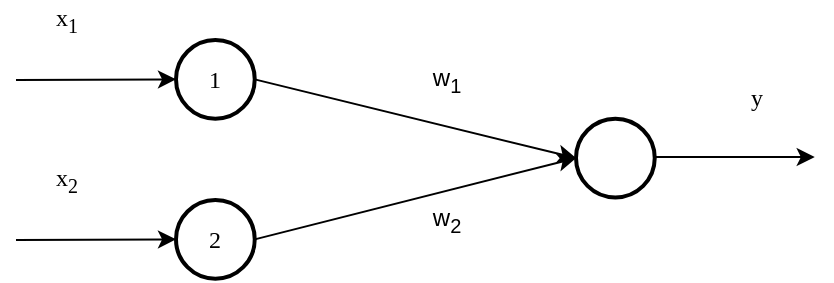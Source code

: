 <mxfile version="13.7.3" type="device"><diagram id="LG6b902TERFtZZ5SHFQh" name="Страница 1"><mxGraphModel dx="852" dy="504" grid="1" gridSize="10" guides="1" tooltips="1" connect="1" arrows="1" fold="1" page="1" pageScale="1" pageWidth="827" pageHeight="1169" math="0" shadow="0"><root><mxCell id="0"/><mxCell id="1" parent="0"/><mxCell id="-g-d41GaJrna8eH92KPi-2" style="edgeStyle=none;rounded=0;orthogonalLoop=1;jettySize=auto;html=1;exitX=1;exitY=0.5;exitDx=0;exitDy=0;exitPerimeter=0;entryX=0;entryY=0.5;entryDx=0;entryDy=0;entryPerimeter=0;" edge="1" parent="1" source="_DVvbHKVmNz7k2-iM6j7-1" target="_DVvbHKVmNz7k2-iM6j7-5"><mxGeometry relative="1" as="geometry"/></mxCell><mxCell id="_DVvbHKVmNz7k2-iM6j7-1" value="1" style="strokeWidth=2;html=1;shape=mxgraph.flowchart.start_2;whiteSpace=wrap;fontFamily=Times New Roman;fontSize=12;" parent="1" vertex="1"><mxGeometry x="160" y="120" width="39.37" height="39.37" as="geometry"/></mxCell><mxCell id="-g-d41GaJrna8eH92KPi-1" style="rounded=0;orthogonalLoop=1;jettySize=auto;html=1;exitX=1;exitY=0.5;exitDx=0;exitDy=0;exitPerimeter=0;entryX=0;entryY=0.5;entryDx=0;entryDy=0;entryPerimeter=0;" edge="1" parent="1" source="_DVvbHKVmNz7k2-iM6j7-2" target="_DVvbHKVmNz7k2-iM6j7-5"><mxGeometry relative="1" as="geometry"/></mxCell><mxCell id="_DVvbHKVmNz7k2-iM6j7-2" value="2" style="strokeWidth=2;html=1;shape=mxgraph.flowchart.start_2;whiteSpace=wrap;fontFamily=Times New Roman;fontSize=12;" parent="1" vertex="1"><mxGeometry x="160" y="200" width="39.37" height="39.37" as="geometry"/></mxCell><mxCell id="_DVvbHKVmNz7k2-iM6j7-5" value="" style="strokeWidth=2;html=1;shape=mxgraph.flowchart.start_2;whiteSpace=wrap;fontFamily=Times New Roman;fontSize=12;" parent="1" vertex="1"><mxGeometry x="360" y="159.37" width="39.37" height="39.37" as="geometry"/></mxCell><mxCell id="_DVvbHKVmNz7k2-iM6j7-7" value="" style="endArrow=classic;html=1;entryX=0;entryY=0.5;entryDx=0;entryDy=0;entryPerimeter=0;fontFamily=Times New Roman;fontSize=12;" parent="1" target="_DVvbHKVmNz7k2-iM6j7-1" edge="1"><mxGeometry width="50" height="50" relative="1" as="geometry"><mxPoint x="80" y="140" as="sourcePoint"/><mxPoint x="130" y="90" as="targetPoint"/></mxGeometry></mxCell><mxCell id="_DVvbHKVmNz7k2-iM6j7-8" value="" style="endArrow=classic;html=1;entryX=0;entryY=0.5;entryDx=0;entryDy=0;entryPerimeter=0;fontFamily=Times New Roman;fontSize=12;" parent="1" target="_DVvbHKVmNz7k2-iM6j7-2" edge="1"><mxGeometry width="50" height="50" relative="1" as="geometry"><mxPoint x="80" y="220" as="sourcePoint"/><mxPoint x="130" y="170" as="targetPoint"/></mxGeometry></mxCell><mxCell id="_DVvbHKVmNz7k2-iM6j7-10" value="" style="endArrow=classic;html=1;fontFamily=Times New Roman;fontSize=12;" parent="1" edge="1"><mxGeometry width="50" height="50" relative="1" as="geometry"><mxPoint x="399.37" y="178.55" as="sourcePoint"/><mxPoint x="479.37" y="178.55" as="targetPoint"/></mxGeometry></mxCell><mxCell id="_DVvbHKVmNz7k2-iM6j7-18" value="y" style="text;html=1;align=center;verticalAlign=middle;resizable=0;points=[];autosize=1;fontFamily=Times New Roman;fontSize=12;" parent="1" vertex="1"><mxGeometry x="440" y="139.37" width="20" height="20" as="geometry"/></mxCell><mxCell id="_DVvbHKVmNz7k2-iM6j7-19" value="x&lt;sub&gt;1&lt;/sub&gt;" style="text;html=1;align=center;verticalAlign=middle;resizable=0;points=[];autosize=1;fontFamily=Times New Roman;fontSize=12;" parent="1" vertex="1"><mxGeometry x="90" y="100" width="30" height="20" as="geometry"/></mxCell><mxCell id="I6MZQJOE44diynG9zl1k-1" value="x&lt;sub&gt;2&lt;/sub&gt;" style="text;html=1;align=center;verticalAlign=middle;resizable=0;points=[];autosize=1;fontFamily=Times New Roman;fontSize=12;" parent="1" vertex="1"><mxGeometry x="90" y="180" width="30" height="20" as="geometry"/></mxCell><mxCell id="-g-d41GaJrna8eH92KPi-3" value="w&lt;sub&gt;1&lt;/sub&gt;" style="text;html=1;align=center;verticalAlign=middle;resizable=0;points=[];autosize=1;" vertex="1" parent="1"><mxGeometry x="280" y="129.68" width="30" height="20" as="geometry"/></mxCell><mxCell id="-g-d41GaJrna8eH92KPi-4" value="w&lt;sub&gt;2&lt;/sub&gt;" style="text;html=1;align=center;verticalAlign=middle;resizable=0;points=[];autosize=1;" vertex="1" parent="1"><mxGeometry x="280" y="200" width="30" height="20" as="geometry"/></mxCell></root></mxGraphModel></diagram></mxfile>